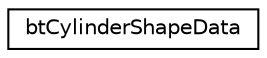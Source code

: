 digraph "Graphical Class Hierarchy"
{
  edge [fontname="Helvetica",fontsize="10",labelfontname="Helvetica",labelfontsize="10"];
  node [fontname="Helvetica",fontsize="10",shape=record];
  rankdir="LR";
  Node1 [label="btCylinderShapeData",height=0.2,width=0.4,color="black", fillcolor="white", style="filled",URL="$structbt_cylinder_shape_data.html",tooltip="do not change those serialization structures, it requires an updated sBulletDNAstr/sBulletDNAstr64 ..."];
}

